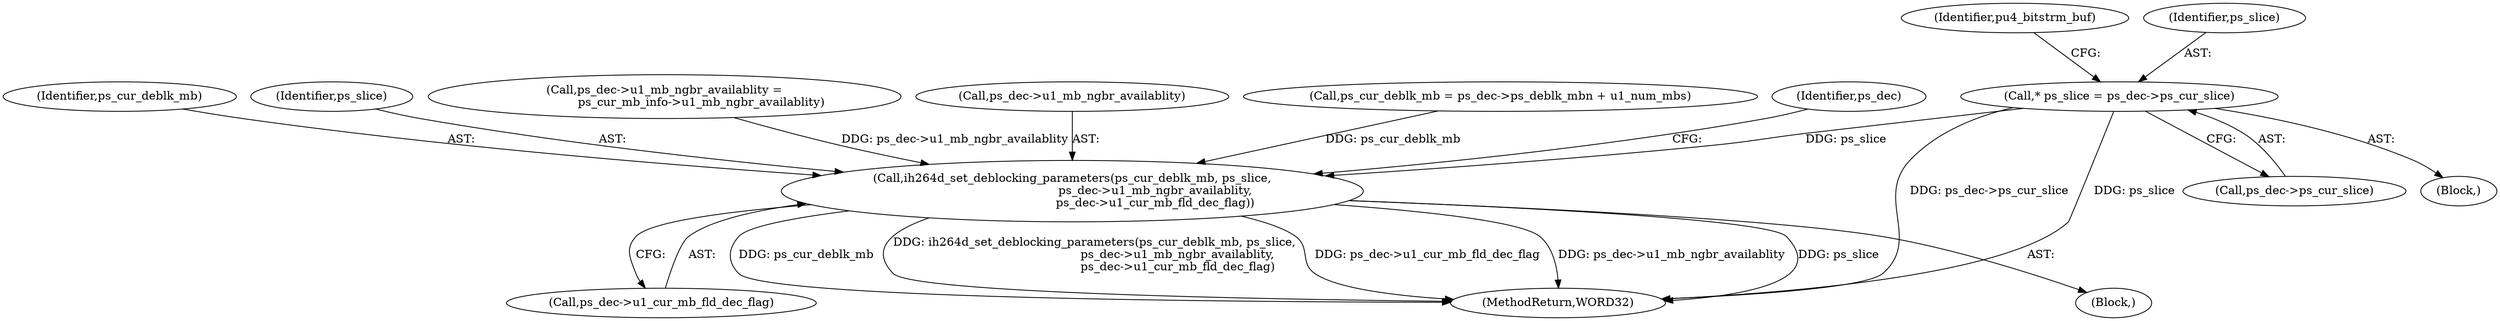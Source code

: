digraph "0_Android_cc676ebd95247646e67907ccab150fb77a847335_0@pointer" {
"1000164" [label="(Call,* ps_slice = ps_dec->ps_cur_slice)"];
"1001074" [label="(Call,ih264d_set_deblocking_parameters(ps_cur_deblk_mb, ps_slice,\n                                             ps_dec->u1_mb_ngbr_availablity,\n                                             ps_dec->u1_cur_mb_fld_dec_flag))"];
"1001080" [label="(Call,ps_dec->u1_cur_mb_fld_dec_flag)"];
"1001075" [label="(Identifier,ps_cur_deblk_mb)"];
"1001076" [label="(Identifier,ps_slice)"];
"1000573" [label="(Call,ps_dec->u1_mb_ngbr_availablity =\n                    ps_cur_mb_info->u1_mb_ngbr_availablity)"];
"1000171" [label="(Identifier,pu4_bitstrm_buf)"];
"1001077" [label="(Call,ps_dec->u1_mb_ngbr_availablity)"];
"1000166" [label="(Call,ps_dec->ps_cur_slice)"];
"1001032" [label="(Call,ps_cur_deblk_mb = ps_dec->ps_deblk_mbn + u1_num_mbs)"];
"1000164" [label="(Call,* ps_slice = ps_dec->ps_cur_slice)"];
"1001350" [label="(MethodReturn,WORD32)"];
"1001073" [label="(Block,)"];
"1001074" [label="(Call,ih264d_set_deblocking_parameters(ps_cur_deblk_mb, ps_slice,\n                                             ps_dec->u1_mb_ngbr_availablity,\n                                             ps_dec->u1_cur_mb_fld_dec_flag))"];
"1000165" [label="(Identifier,ps_slice)"];
"1000136" [label="(Block,)"];
"1001085" [label="(Identifier,ps_dec)"];
"1000164" -> "1000136"  [label="AST: "];
"1000164" -> "1000166"  [label="CFG: "];
"1000165" -> "1000164"  [label="AST: "];
"1000166" -> "1000164"  [label="AST: "];
"1000171" -> "1000164"  [label="CFG: "];
"1000164" -> "1001350"  [label="DDG: ps_dec->ps_cur_slice"];
"1000164" -> "1001350"  [label="DDG: ps_slice"];
"1000164" -> "1001074"  [label="DDG: ps_slice"];
"1001074" -> "1001073"  [label="AST: "];
"1001074" -> "1001080"  [label="CFG: "];
"1001075" -> "1001074"  [label="AST: "];
"1001076" -> "1001074"  [label="AST: "];
"1001077" -> "1001074"  [label="AST: "];
"1001080" -> "1001074"  [label="AST: "];
"1001085" -> "1001074"  [label="CFG: "];
"1001074" -> "1001350"  [label="DDG: ps_cur_deblk_mb"];
"1001074" -> "1001350"  [label="DDG: ih264d_set_deblocking_parameters(ps_cur_deblk_mb, ps_slice,\n                                             ps_dec->u1_mb_ngbr_availablity,\n                                             ps_dec->u1_cur_mb_fld_dec_flag)"];
"1001074" -> "1001350"  [label="DDG: ps_dec->u1_cur_mb_fld_dec_flag"];
"1001074" -> "1001350"  [label="DDG: ps_dec->u1_mb_ngbr_availablity"];
"1001074" -> "1001350"  [label="DDG: ps_slice"];
"1001032" -> "1001074"  [label="DDG: ps_cur_deblk_mb"];
"1000573" -> "1001074"  [label="DDG: ps_dec->u1_mb_ngbr_availablity"];
}
